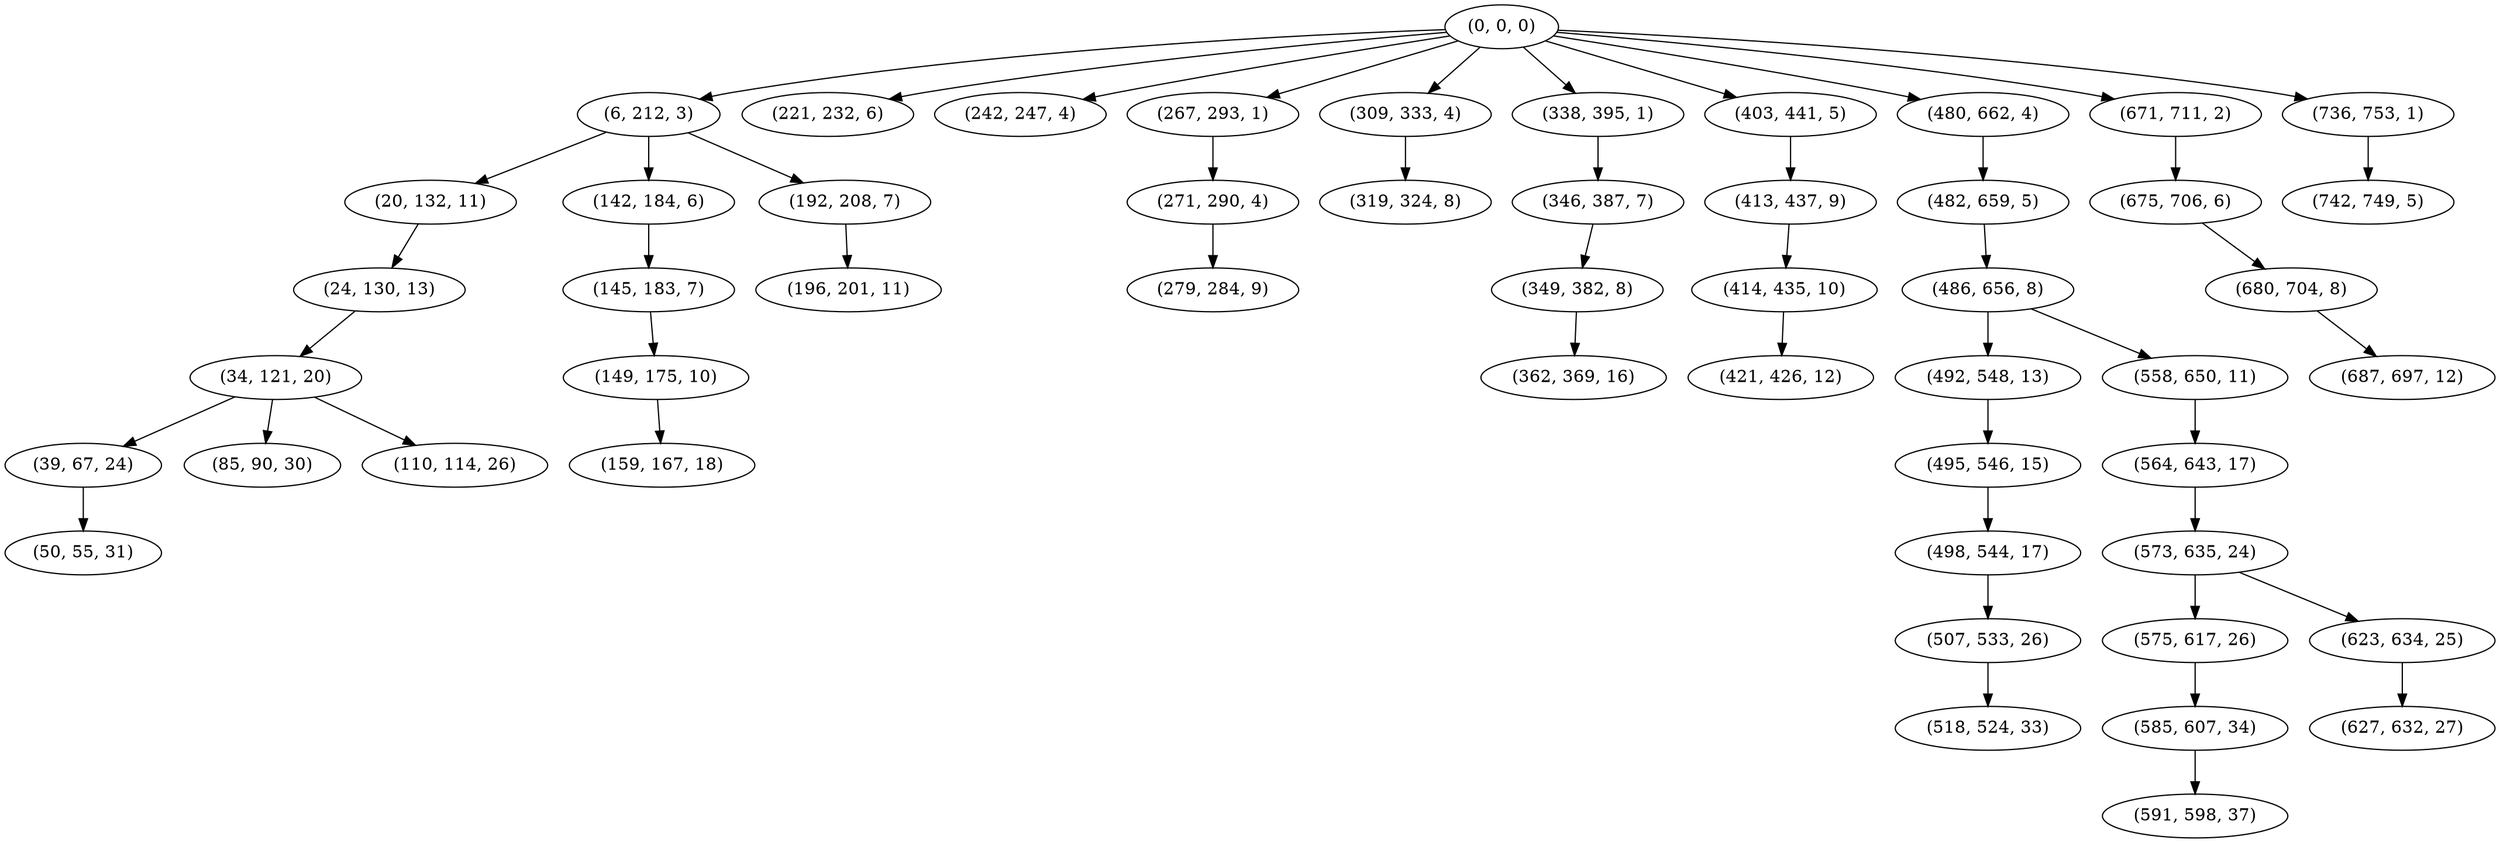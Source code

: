 digraph tree {
    "(0, 0, 0)";
    "(6, 212, 3)";
    "(20, 132, 11)";
    "(24, 130, 13)";
    "(34, 121, 20)";
    "(39, 67, 24)";
    "(50, 55, 31)";
    "(85, 90, 30)";
    "(110, 114, 26)";
    "(142, 184, 6)";
    "(145, 183, 7)";
    "(149, 175, 10)";
    "(159, 167, 18)";
    "(192, 208, 7)";
    "(196, 201, 11)";
    "(221, 232, 6)";
    "(242, 247, 4)";
    "(267, 293, 1)";
    "(271, 290, 4)";
    "(279, 284, 9)";
    "(309, 333, 4)";
    "(319, 324, 8)";
    "(338, 395, 1)";
    "(346, 387, 7)";
    "(349, 382, 8)";
    "(362, 369, 16)";
    "(403, 441, 5)";
    "(413, 437, 9)";
    "(414, 435, 10)";
    "(421, 426, 12)";
    "(480, 662, 4)";
    "(482, 659, 5)";
    "(486, 656, 8)";
    "(492, 548, 13)";
    "(495, 546, 15)";
    "(498, 544, 17)";
    "(507, 533, 26)";
    "(518, 524, 33)";
    "(558, 650, 11)";
    "(564, 643, 17)";
    "(573, 635, 24)";
    "(575, 617, 26)";
    "(585, 607, 34)";
    "(591, 598, 37)";
    "(623, 634, 25)";
    "(627, 632, 27)";
    "(671, 711, 2)";
    "(675, 706, 6)";
    "(680, 704, 8)";
    "(687, 697, 12)";
    "(736, 753, 1)";
    "(742, 749, 5)";
    "(0, 0, 0)" -> "(6, 212, 3)";
    "(0, 0, 0)" -> "(221, 232, 6)";
    "(0, 0, 0)" -> "(242, 247, 4)";
    "(0, 0, 0)" -> "(267, 293, 1)";
    "(0, 0, 0)" -> "(309, 333, 4)";
    "(0, 0, 0)" -> "(338, 395, 1)";
    "(0, 0, 0)" -> "(403, 441, 5)";
    "(0, 0, 0)" -> "(480, 662, 4)";
    "(0, 0, 0)" -> "(671, 711, 2)";
    "(0, 0, 0)" -> "(736, 753, 1)";
    "(6, 212, 3)" -> "(20, 132, 11)";
    "(6, 212, 3)" -> "(142, 184, 6)";
    "(6, 212, 3)" -> "(192, 208, 7)";
    "(20, 132, 11)" -> "(24, 130, 13)";
    "(24, 130, 13)" -> "(34, 121, 20)";
    "(34, 121, 20)" -> "(39, 67, 24)";
    "(34, 121, 20)" -> "(85, 90, 30)";
    "(34, 121, 20)" -> "(110, 114, 26)";
    "(39, 67, 24)" -> "(50, 55, 31)";
    "(142, 184, 6)" -> "(145, 183, 7)";
    "(145, 183, 7)" -> "(149, 175, 10)";
    "(149, 175, 10)" -> "(159, 167, 18)";
    "(192, 208, 7)" -> "(196, 201, 11)";
    "(267, 293, 1)" -> "(271, 290, 4)";
    "(271, 290, 4)" -> "(279, 284, 9)";
    "(309, 333, 4)" -> "(319, 324, 8)";
    "(338, 395, 1)" -> "(346, 387, 7)";
    "(346, 387, 7)" -> "(349, 382, 8)";
    "(349, 382, 8)" -> "(362, 369, 16)";
    "(403, 441, 5)" -> "(413, 437, 9)";
    "(413, 437, 9)" -> "(414, 435, 10)";
    "(414, 435, 10)" -> "(421, 426, 12)";
    "(480, 662, 4)" -> "(482, 659, 5)";
    "(482, 659, 5)" -> "(486, 656, 8)";
    "(486, 656, 8)" -> "(492, 548, 13)";
    "(486, 656, 8)" -> "(558, 650, 11)";
    "(492, 548, 13)" -> "(495, 546, 15)";
    "(495, 546, 15)" -> "(498, 544, 17)";
    "(498, 544, 17)" -> "(507, 533, 26)";
    "(507, 533, 26)" -> "(518, 524, 33)";
    "(558, 650, 11)" -> "(564, 643, 17)";
    "(564, 643, 17)" -> "(573, 635, 24)";
    "(573, 635, 24)" -> "(575, 617, 26)";
    "(573, 635, 24)" -> "(623, 634, 25)";
    "(575, 617, 26)" -> "(585, 607, 34)";
    "(585, 607, 34)" -> "(591, 598, 37)";
    "(623, 634, 25)" -> "(627, 632, 27)";
    "(671, 711, 2)" -> "(675, 706, 6)";
    "(675, 706, 6)" -> "(680, 704, 8)";
    "(680, 704, 8)" -> "(687, 697, 12)";
    "(736, 753, 1)" -> "(742, 749, 5)";
}
